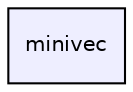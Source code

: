 digraph "minivec" {
  compound=true
  node [ fontsize="10", fontname="Helvetica"];
  edge [ labelfontsize="10", labelfontname="Helvetica"];
  dir_ef27bb774a234f99f613728be58a3911 [shape=box, label="minivec", style="filled", fillcolor="#eeeeff", pencolor="black", URL="dir_ef27bb774a234f99f613728be58a3911.html"];
}
